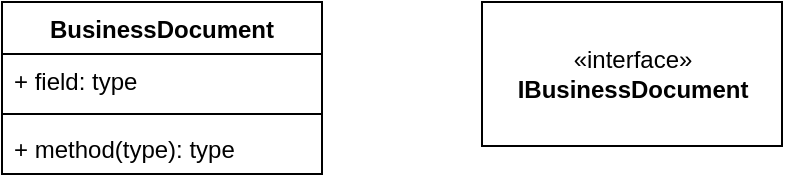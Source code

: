 <mxfile version="20.8.23" type="github">
  <diagram id="C5RBs43oDa-KdzZeNtuy" name="Page-1">
    <mxGraphModel dx="1434" dy="782" grid="1" gridSize="10" guides="1" tooltips="1" connect="1" arrows="1" fold="1" page="1" pageScale="1" pageWidth="827" pageHeight="1169" math="0" shadow="0">
      <root>
        <mxCell id="WIyWlLk6GJQsqaUBKTNV-0" />
        <mxCell id="WIyWlLk6GJQsqaUBKTNV-1" parent="WIyWlLk6GJQsqaUBKTNV-0" />
        <mxCell id="NcYD9NwSRnpPwIenlvHJ-0" value="BusinessDocument" style="swimlane;fontStyle=1;align=center;verticalAlign=top;childLayout=stackLayout;horizontal=1;startSize=26;horizontalStack=0;resizeParent=1;resizeParentMax=0;resizeLast=0;collapsible=1;marginBottom=0;" vertex="1" parent="WIyWlLk6GJQsqaUBKTNV-1">
          <mxGeometry x="40" y="40" width="160" height="86" as="geometry" />
        </mxCell>
        <mxCell id="NcYD9NwSRnpPwIenlvHJ-1" value="+ field: type" style="text;strokeColor=none;fillColor=none;align=left;verticalAlign=top;spacingLeft=4;spacingRight=4;overflow=hidden;rotatable=0;points=[[0,0.5],[1,0.5]];portConstraint=eastwest;" vertex="1" parent="NcYD9NwSRnpPwIenlvHJ-0">
          <mxGeometry y="26" width="160" height="26" as="geometry" />
        </mxCell>
        <mxCell id="NcYD9NwSRnpPwIenlvHJ-2" value="" style="line;strokeWidth=1;fillColor=none;align=left;verticalAlign=middle;spacingTop=-1;spacingLeft=3;spacingRight=3;rotatable=0;labelPosition=right;points=[];portConstraint=eastwest;strokeColor=inherit;" vertex="1" parent="NcYD9NwSRnpPwIenlvHJ-0">
          <mxGeometry y="52" width="160" height="8" as="geometry" />
        </mxCell>
        <mxCell id="NcYD9NwSRnpPwIenlvHJ-3" value="+ method(type): type" style="text;strokeColor=none;fillColor=none;align=left;verticalAlign=top;spacingLeft=4;spacingRight=4;overflow=hidden;rotatable=0;points=[[0,0.5],[1,0.5]];portConstraint=eastwest;" vertex="1" parent="NcYD9NwSRnpPwIenlvHJ-0">
          <mxGeometry y="60" width="160" height="26" as="geometry" />
        </mxCell>
        <mxCell id="NcYD9NwSRnpPwIenlvHJ-4" value="«interface»&lt;br&gt;&lt;b&gt;IBusinessDocument&lt;/b&gt;" style="html=1;" vertex="1" parent="WIyWlLk6GJQsqaUBKTNV-1">
          <mxGeometry x="280" y="40" width="150" height="72" as="geometry" />
        </mxCell>
      </root>
    </mxGraphModel>
  </diagram>
</mxfile>
